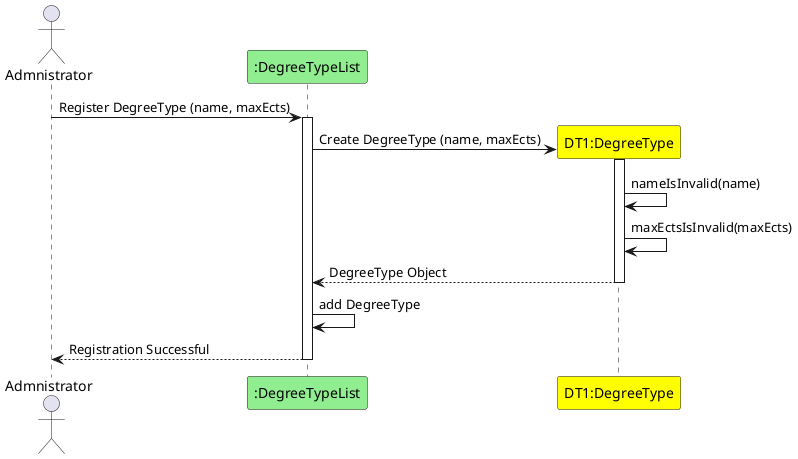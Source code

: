 @startuml
actor Admnistrator as Adm
participant ":DegreeTypeList" as DTL #lightgreen

Adm -> DTL : Register DegreeType (name, maxEcts)
activate DTL
create "DT1:DegreeType" as DT #yellow
DTL -> DT : Create DegreeType (name, maxEcts)
activate DT
DT -> DT : nameIsInvalid(name)
DT -> DT : maxEctsIsInvalid(maxEcts)
DT --> DTL : DegreeType Object
deactivate DT
DTL -> DTL : add DegreeType
DTL --> Adm : Registration Successful
deactivate DTL
@enduml
